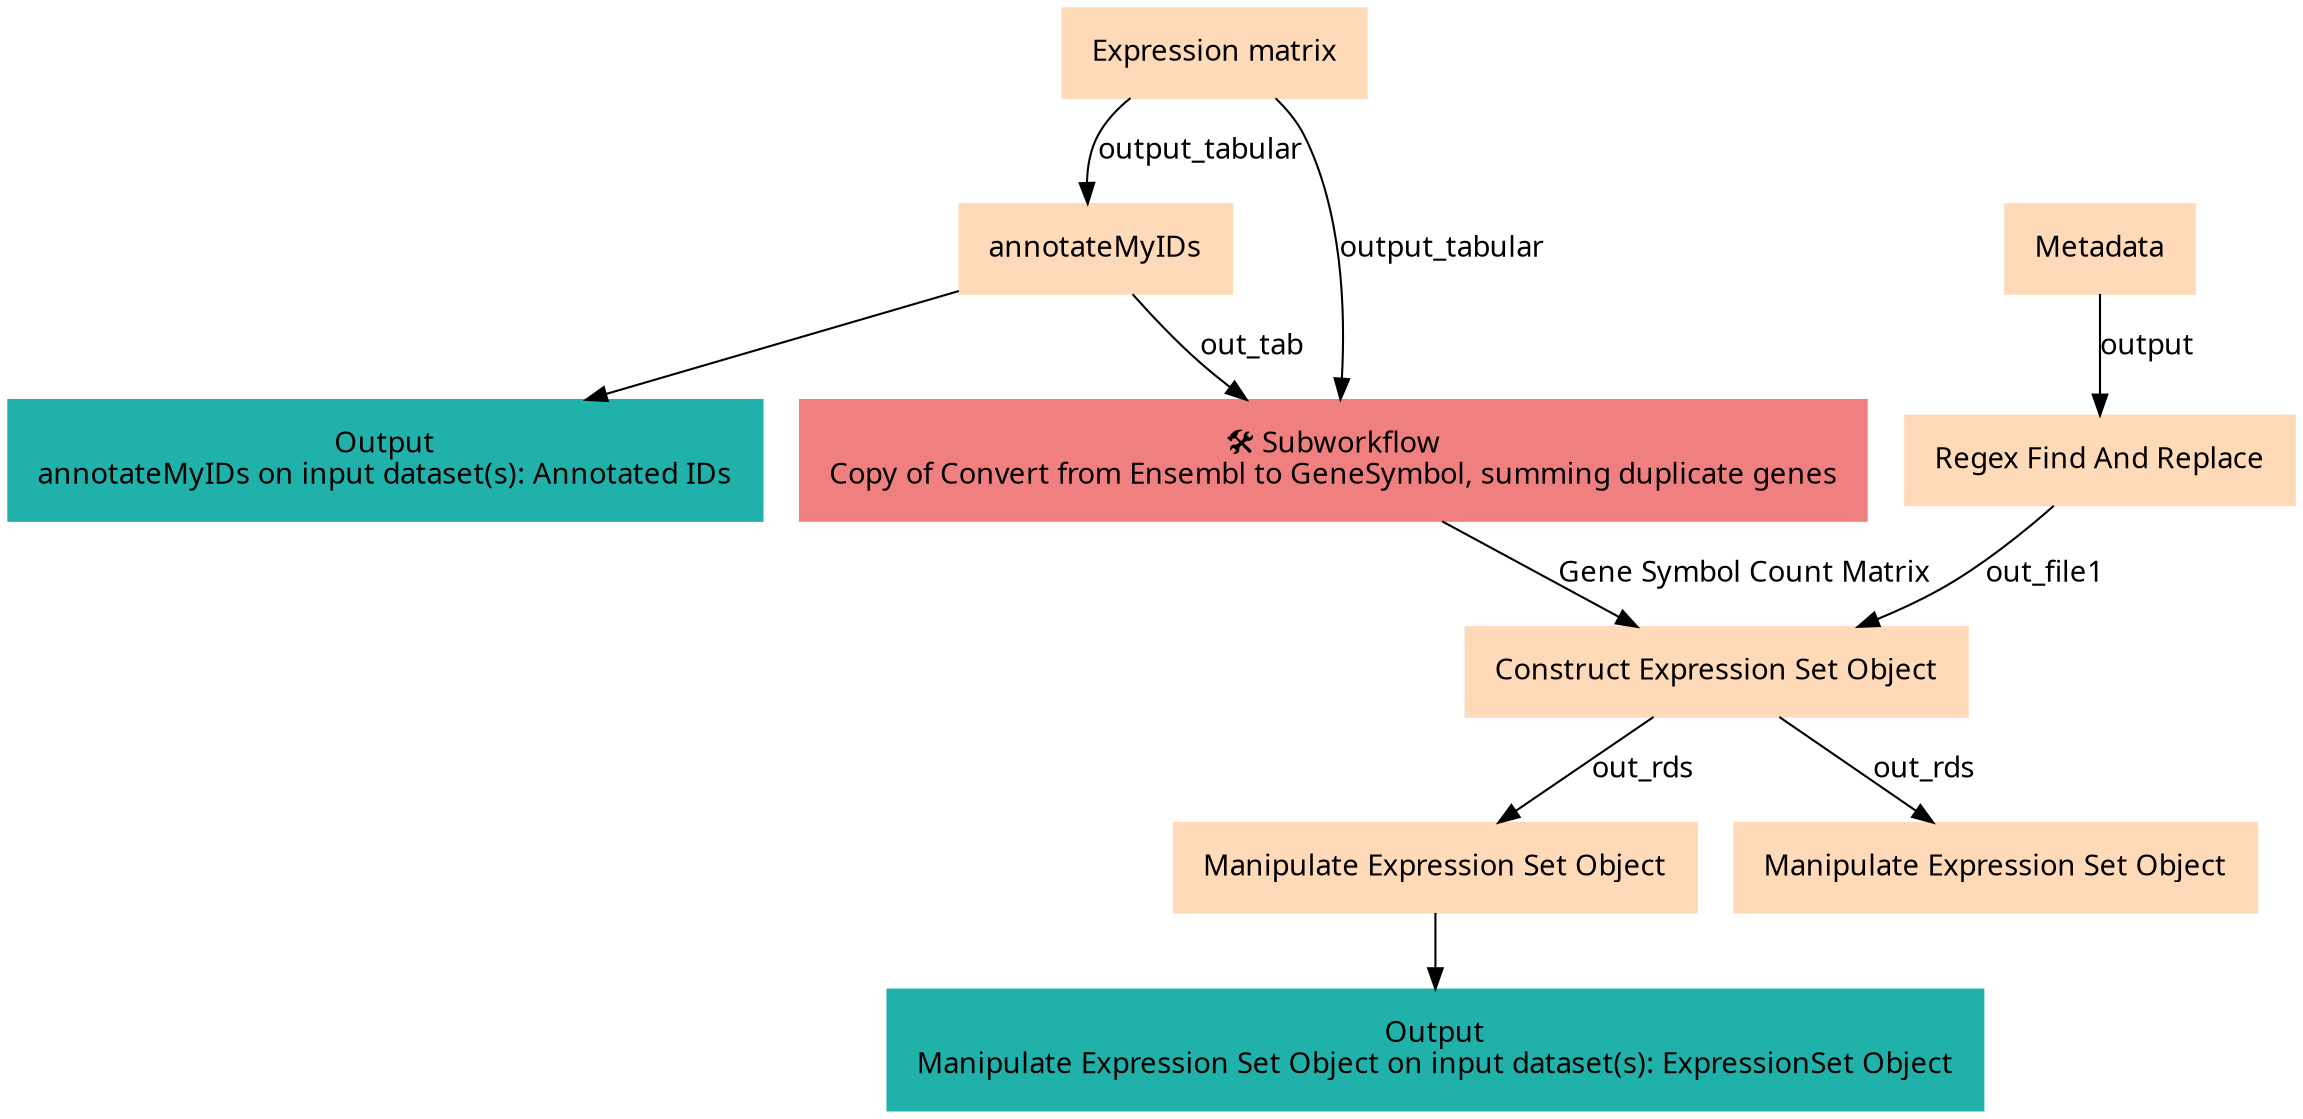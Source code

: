 digraph main {
  node [fontname="Atkinson Hyperlegible", shape=box, color=white,style=filled,color=peachpuff,margin="0.2,0.2"];
  edge [fontname="Atkinson Hyperlegible"];
  0[label="Expression matrix"]
  1[label="Metadata"]
  2[label="annotateMyIDs"]
  0 -> 2 [label="output_tabular"]
  k8415bac06beb467da0fafb6465987ff7[color=lightseagreen,label="Output\nannotateMyIDs on input dataset(s): Annotated IDs"]
  2 -> k8415bac06beb467da0fafb6465987ff7
  3[label="Regex Find And Replace"]
  1 -> 3 [label="output"]
  4[color=lightcoral,label="🛠️ Subworkflow\nCopy of Convert from Ensembl to GeneSymbol, summing duplicate genes"]
  2 -> 4 [label="out_tab"]
  0 -> 4 [label="output_tabular"]
  5[label="Construct Expression Set Object"]
  4 -> 5 [label="Gene Symbol Count Matrix"]
  3 -> 5 [label="out_file1"]
  6[label="Manipulate Expression Set Object"]
  5 -> 6 [label="out_rds"]
  k88196d0b72544794b08a5409f19c8323[color=lightseagreen,label="Output\nManipulate Expression Set Object on input dataset(s): ExpressionSet Object"]
  6 -> k88196d0b72544794b08a5409f19c8323
  7[label="Manipulate Expression Set Object"]
  5 -> 7 [label="out_rds"]
}